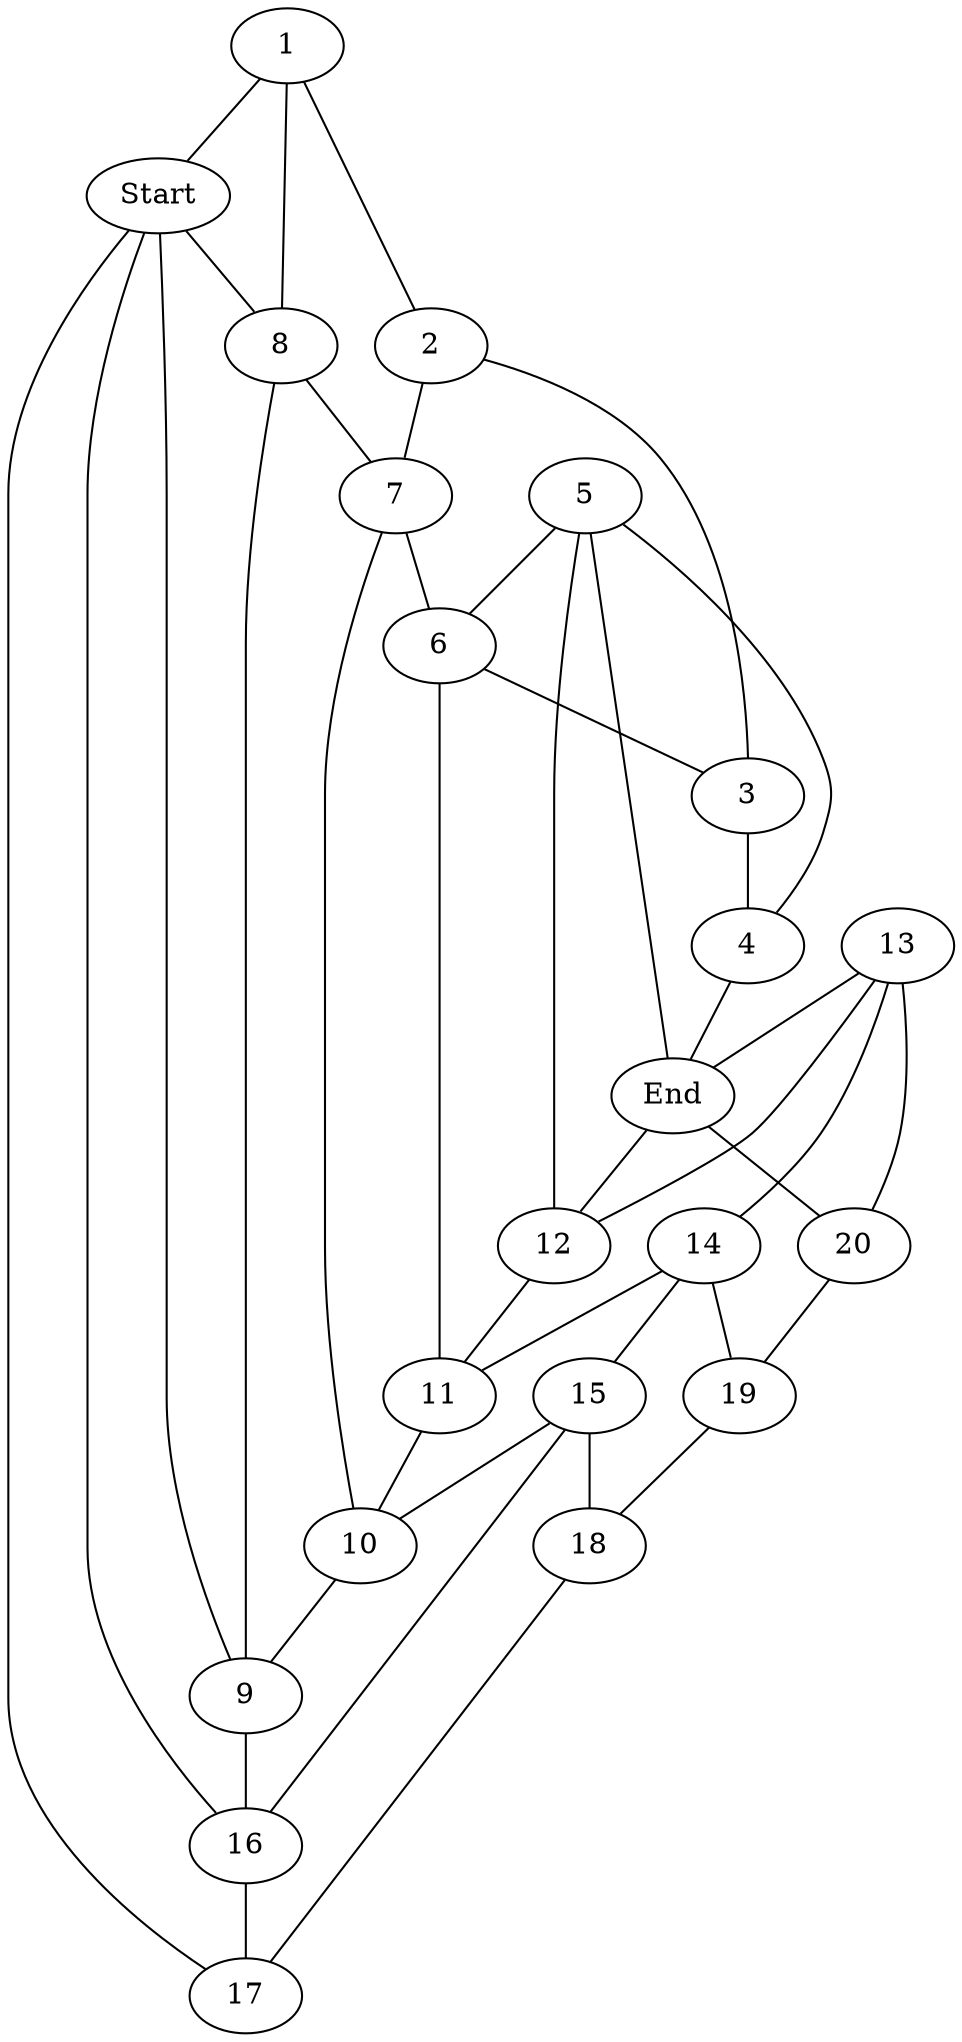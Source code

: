 graph dual4 {
    1 -- 2 [key = "21";];
    2 -- 3 [key = "22";];
    3 -- 4 [key = "23";];
    4 -- End [key = "24";];
    2 -- 7 [key = "25";];
    8 -- 7 [key = "26";];
    6 -- 3 [key = "27";];
    7 -- 6 [key = "28";];
    5 -- 4 [key = "29";];
    5 -- 6 [key = "30";];
    5 -- End [key = "31";];
    7 -- 10 [key = "32";];
    10 -- 9 [key = "33";];
    6 -- 11 [key = "34";];
    11 -- 10 [key = "35";];
    5 -- 12 [key = "36";];
    12 -- 11 [key = "37";];
    End -- 12 [key = "38";];
    15 -- 10 [key = "39";];
    14 -- 11 [key = "40";];
    13 -- 12 [key = "41";];
    13 -- End [key = "42";];
    13 -- 14 [key = "43";];
    14 -- 19 [key = "44";];
    14 -- 15 [key = "45";];
    1 -- 8 [key = "46";];
    Start -- 8 [key = "47";];
    Start -- 9 [key = "48";];
    Start -- 16 [key = "49";];
    16 -- 17 [key = "50";];
    15 -- 18 [key = "51";];
    1 -- Start [key = "52";];
    8 -- 9 [key = "53";];
    9 -- 16 [key = "54";];
    15 -- 16 [key = "55";];
    13 -- 20 [key = "56";];
    End -- 20 [key = "57";];
    Start -- 17 [key = "58";];
    18 -- 17 [key = "59";];
    19 -- 18 [key = "60";];
    20 -- 19 [key = "61";];
}